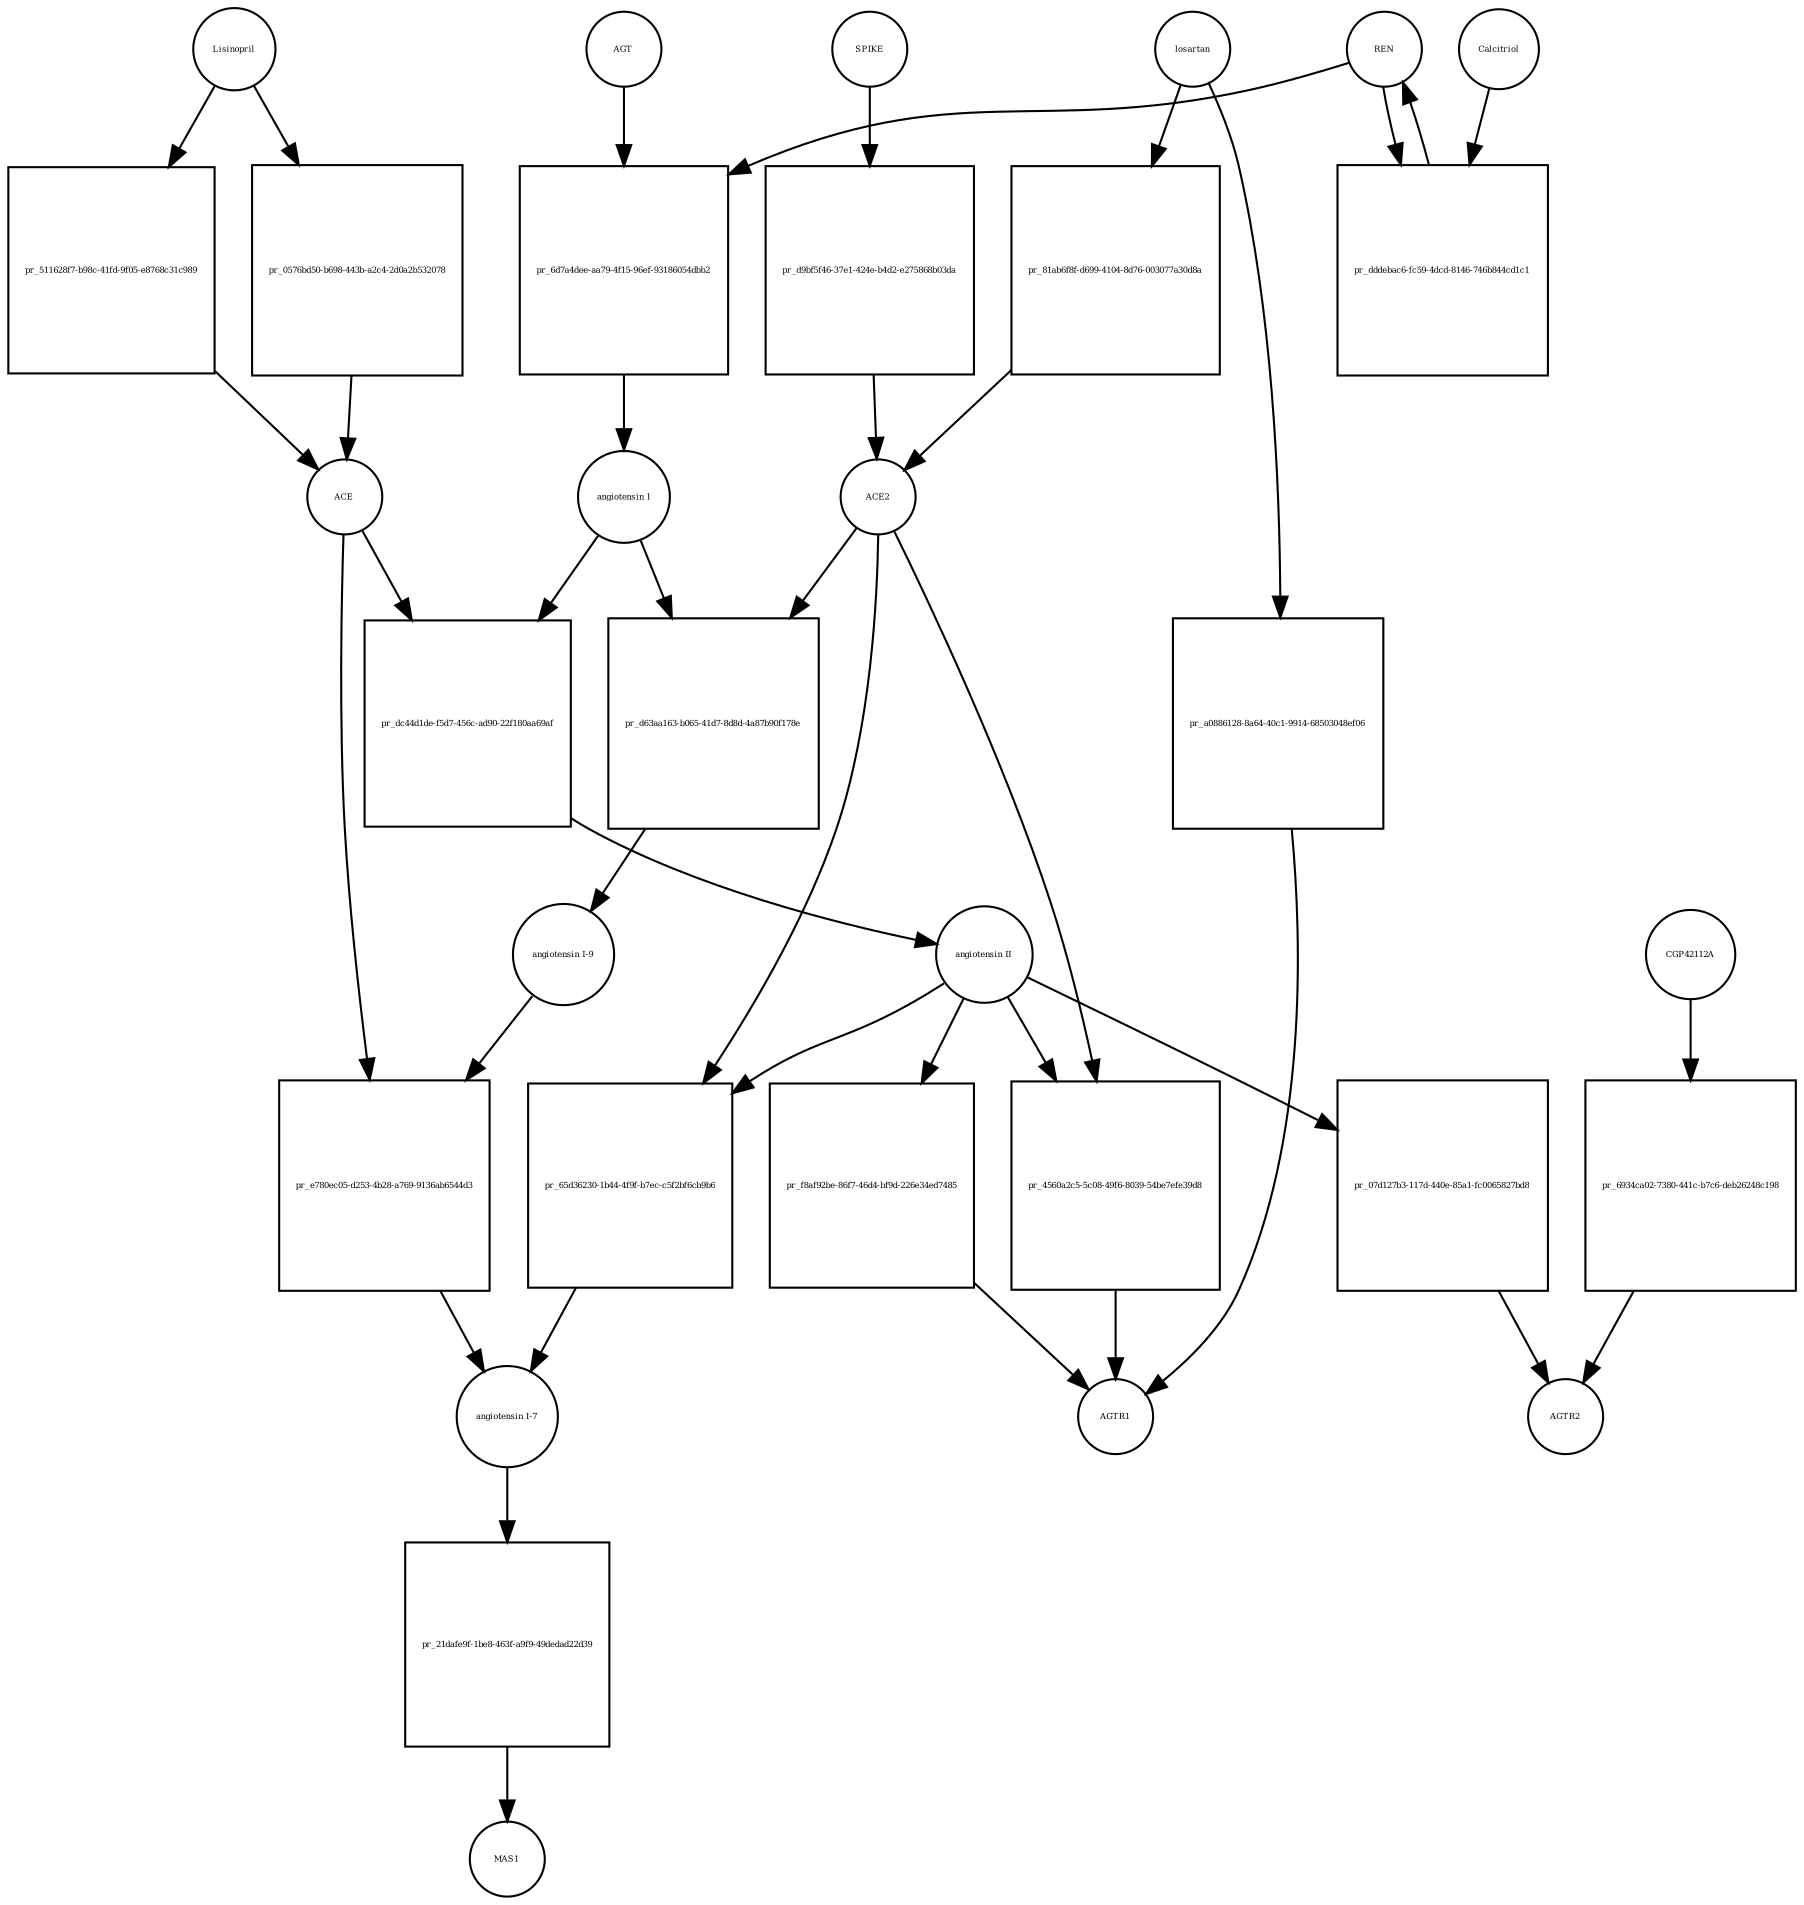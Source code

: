 strict digraph  {
AGT [annotation="", bipartite=0, cls=macromolecule, fontsize=4, label=AGT, shape=circle];
"pr_6d7a4dee-aa79-4f15-96ef-93186054dbb2" [annotation="", bipartite=1, cls=process, fontsize=4, label="pr_6d7a4dee-aa79-4f15-96ef-93186054dbb2", shape=square];
"angiotensin I" [annotation="", bipartite=0, cls="simple chemical", fontsize=4, label="angiotensin I", shape=circle];
REN [annotation="", bipartite=0, cls=macromolecule, fontsize=4, label=REN, shape=circle];
"pr_dc44d1de-f5d7-456c-ad90-22f180aa69af" [annotation="", bipartite=1, cls=process, fontsize=4, label="pr_dc44d1de-f5d7-456c-ad90-22f180aa69af", shape=square];
"angiotensin II" [annotation="", bipartite=0, cls="simple chemical", fontsize=4, label="angiotensin II", shape=circle];
ACE [annotation="", bipartite=0, cls=macromolecule, fontsize=4, label=ACE, shape=circle];
"pr_d63aa163-b065-41d7-8d8d-4a87b90f178e" [annotation="", bipartite=1, cls=process, fontsize=4, label="pr_d63aa163-b065-41d7-8d8d-4a87b90f178e", shape=square];
"angiotensin I-9" [annotation="", bipartite=0, cls="simple chemical", fontsize=4, label="angiotensin I-9", shape=circle];
ACE2 [annotation="", bipartite=0, cls=macromolecule, fontsize=4, label=ACE2, shape=circle];
"pr_e780ec05-d253-4b28-a769-9136ab6544d3" [annotation="", bipartite=1, cls=process, fontsize=4, label="pr_e780ec05-d253-4b28-a769-9136ab6544d3", shape=square];
"angiotensin I-7" [annotation="", bipartite=0, cls="simple chemical", fontsize=4, label="angiotensin I-7", shape=circle];
"pr_65d36230-1b44-4f9f-b7ec-c5f2bf6cb9b6" [annotation="", bipartite=1, cls=process, fontsize=4, label="pr_65d36230-1b44-4f9f-b7ec-c5f2bf6cb9b6", shape=square];
SPIKE [annotation="", bipartite=0, cls=macromolecule, fontsize=4, label=SPIKE, shape=circle];
"pr_d9bf5f46-37e1-424e-b4d2-e275868b03da" [annotation="", bipartite=1, cls=process, fontsize=4, label="pr_d9bf5f46-37e1-424e-b4d2-e275868b03da", shape=square];
Lisinopril [annotation="", bipartite=0, cls="simple chemical", fontsize=4, label=Lisinopril, shape=circle];
"pr_511628f7-b98c-41fd-9f05-e8768c31c989" [annotation="", bipartite=1, cls=process, fontsize=4, label="pr_511628f7-b98c-41fd-9f05-e8768c31c989", shape=square];
"pr_f8af92be-86f7-46d4-bf9d-226e34ed7485" [annotation="", bipartite=1, cls=process, fontsize=4, label="pr_f8af92be-86f7-46d4-bf9d-226e34ed7485", shape=square];
AGTR1 [annotation="", bipartite=0, cls=macromolecule, fontsize=4, label=AGTR1, shape=circle];
"pr_07d127b3-117d-440e-85a1-fc0065827bd8" [annotation="", bipartite=1, cls=process, fontsize=4, label="pr_07d127b3-117d-440e-85a1-fc0065827bd8", shape=square];
AGTR2 [annotation="", bipartite=0, cls=macromolecule, fontsize=4, label=AGTR2, shape=circle];
"pr_21dafe9f-1be8-463f-a9f9-49dedad22d39" [annotation="", bipartite=1, cls=process, fontsize=4, label="pr_21dafe9f-1be8-463f-a9f9-49dedad22d39", shape=square];
MAS1 [annotation="", bipartite=0, cls=macromolecule, fontsize=4, label=MAS1, shape=circle];
losartan [annotation="", bipartite=0, cls="simple chemical", fontsize=4, label=losartan, shape=circle];
"pr_a0886128-8a64-40c1-9914-68503048ef06" [annotation="", bipartite=1, cls=process, fontsize=4, label="pr_a0886128-8a64-40c1-9914-68503048ef06", shape=square];
"pr_dddebac6-fc59-4dcd-8146-746b844cd1c1" [annotation="", bipartite=1, cls=process, fontsize=4, label="pr_dddebac6-fc59-4dcd-8146-746b844cd1c1", shape=square];
Calcitriol [annotation="", bipartite=0, cls="simple chemical", fontsize=4, label=Calcitriol, shape=circle];
"pr_0576bd50-b698-443b-a2c4-2d0a2b532078" [annotation="", bipartite=1, cls=process, fontsize=4, label="pr_0576bd50-b698-443b-a2c4-2d0a2b532078", shape=square];
"pr_4560a2c5-5c08-49f6-8039-54be7efe39d8" [annotation="", bipartite=1, cls=process, fontsize=4, label="pr_4560a2c5-5c08-49f6-8039-54be7efe39d8", shape=square];
CGP42112A [annotation="", bipartite=0, cls="simple chemical", fontsize=4, label=CGP42112A, shape=circle];
"pr_6934ca02-7380-441c-b7c6-deb26248c198" [annotation="", bipartite=1, cls=process, fontsize=4, label="pr_6934ca02-7380-441c-b7c6-deb26248c198", shape=square];
"pr_81ab6f8f-d699-4104-8d76-003077a30d8a" [annotation="", bipartite=1, cls=process, fontsize=4, label="pr_81ab6f8f-d699-4104-8d76-003077a30d8a", shape=square];
AGT -> "pr_6d7a4dee-aa79-4f15-96ef-93186054dbb2"  [annotation="", interaction_type=consumption];
"pr_6d7a4dee-aa79-4f15-96ef-93186054dbb2" -> "angiotensin I"  [annotation="", interaction_type=production];
"angiotensin I" -> "pr_dc44d1de-f5d7-456c-ad90-22f180aa69af"  [annotation="", interaction_type=consumption];
"angiotensin I" -> "pr_d63aa163-b065-41d7-8d8d-4a87b90f178e"  [annotation="", interaction_type=consumption];
REN -> "pr_6d7a4dee-aa79-4f15-96ef-93186054dbb2"  [annotation="", interaction_type=catalysis];
REN -> "pr_dddebac6-fc59-4dcd-8146-746b844cd1c1"  [annotation="", interaction_type=consumption];
"pr_dc44d1de-f5d7-456c-ad90-22f180aa69af" -> "angiotensin II"  [annotation="", interaction_type=production];
"angiotensin II" -> "pr_65d36230-1b44-4f9f-b7ec-c5f2bf6cb9b6"  [annotation="", interaction_type=consumption];
"angiotensin II" -> "pr_f8af92be-86f7-46d4-bf9d-226e34ed7485"  [annotation="", interaction_type=consumption];
"angiotensin II" -> "pr_07d127b3-117d-440e-85a1-fc0065827bd8"  [annotation="", interaction_type=consumption];
"angiotensin II" -> "pr_4560a2c5-5c08-49f6-8039-54be7efe39d8"  [annotation="", interaction_type=modulation];
ACE -> "pr_dc44d1de-f5d7-456c-ad90-22f180aa69af"  [annotation="", interaction_type=catalysis];
ACE -> "pr_e780ec05-d253-4b28-a769-9136ab6544d3"  [annotation="", interaction_type=catalysis];
"pr_d63aa163-b065-41d7-8d8d-4a87b90f178e" -> "angiotensin I-9"  [annotation="", interaction_type=production];
"angiotensin I-9" -> "pr_e780ec05-d253-4b28-a769-9136ab6544d3"  [annotation="", interaction_type=consumption];
ACE2 -> "pr_d63aa163-b065-41d7-8d8d-4a87b90f178e"  [annotation="", interaction_type=catalysis];
ACE2 -> "pr_65d36230-1b44-4f9f-b7ec-c5f2bf6cb9b6"  [annotation="", interaction_type=catalysis];
ACE2 -> "pr_4560a2c5-5c08-49f6-8039-54be7efe39d8"  [annotation="", interaction_type=consumption];
"pr_e780ec05-d253-4b28-a769-9136ab6544d3" -> "angiotensin I-7"  [annotation="", interaction_type=production];
"angiotensin I-7" -> "pr_21dafe9f-1be8-463f-a9f9-49dedad22d39"  [annotation="", interaction_type=consumption];
"pr_65d36230-1b44-4f9f-b7ec-c5f2bf6cb9b6" -> "angiotensin I-7"  [annotation="", interaction_type=production];
SPIKE -> "pr_d9bf5f46-37e1-424e-b4d2-e275868b03da"  [annotation="", interaction_type=consumption];
"pr_d9bf5f46-37e1-424e-b4d2-e275868b03da" -> ACE2  [annotation="", interaction_type=production];
Lisinopril -> "pr_511628f7-b98c-41fd-9f05-e8768c31c989"  [annotation="", interaction_type=consumption];
Lisinopril -> "pr_0576bd50-b698-443b-a2c4-2d0a2b532078"  [annotation="", interaction_type=consumption];
"pr_511628f7-b98c-41fd-9f05-e8768c31c989" -> ACE  [annotation="", interaction_type=production];
"pr_f8af92be-86f7-46d4-bf9d-226e34ed7485" -> AGTR1  [annotation="", interaction_type=production];
"pr_07d127b3-117d-440e-85a1-fc0065827bd8" -> AGTR2  [annotation="", interaction_type=production];
"pr_21dafe9f-1be8-463f-a9f9-49dedad22d39" -> MAS1  [annotation="", interaction_type=production];
losartan -> "pr_a0886128-8a64-40c1-9914-68503048ef06"  [annotation="", interaction_type=consumption];
losartan -> "pr_81ab6f8f-d699-4104-8d76-003077a30d8a"  [annotation="", interaction_type=consumption];
"pr_a0886128-8a64-40c1-9914-68503048ef06" -> AGTR1  [annotation="", interaction_type=production];
"pr_dddebac6-fc59-4dcd-8146-746b844cd1c1" -> REN  [annotation="", interaction_type=production];
Calcitriol -> "pr_dddebac6-fc59-4dcd-8146-746b844cd1c1"  [annotation="", interaction_type=inhibition];
"pr_0576bd50-b698-443b-a2c4-2d0a2b532078" -> ACE  [annotation="", interaction_type=production];
"pr_4560a2c5-5c08-49f6-8039-54be7efe39d8" -> AGTR1  [annotation="", interaction_type=production];
CGP42112A -> "pr_6934ca02-7380-441c-b7c6-deb26248c198"  [annotation="", interaction_type=consumption];
"pr_6934ca02-7380-441c-b7c6-deb26248c198" -> AGTR2  [annotation="", interaction_type=production];
"pr_81ab6f8f-d699-4104-8d76-003077a30d8a" -> ACE2  [annotation="", interaction_type=production];
}
